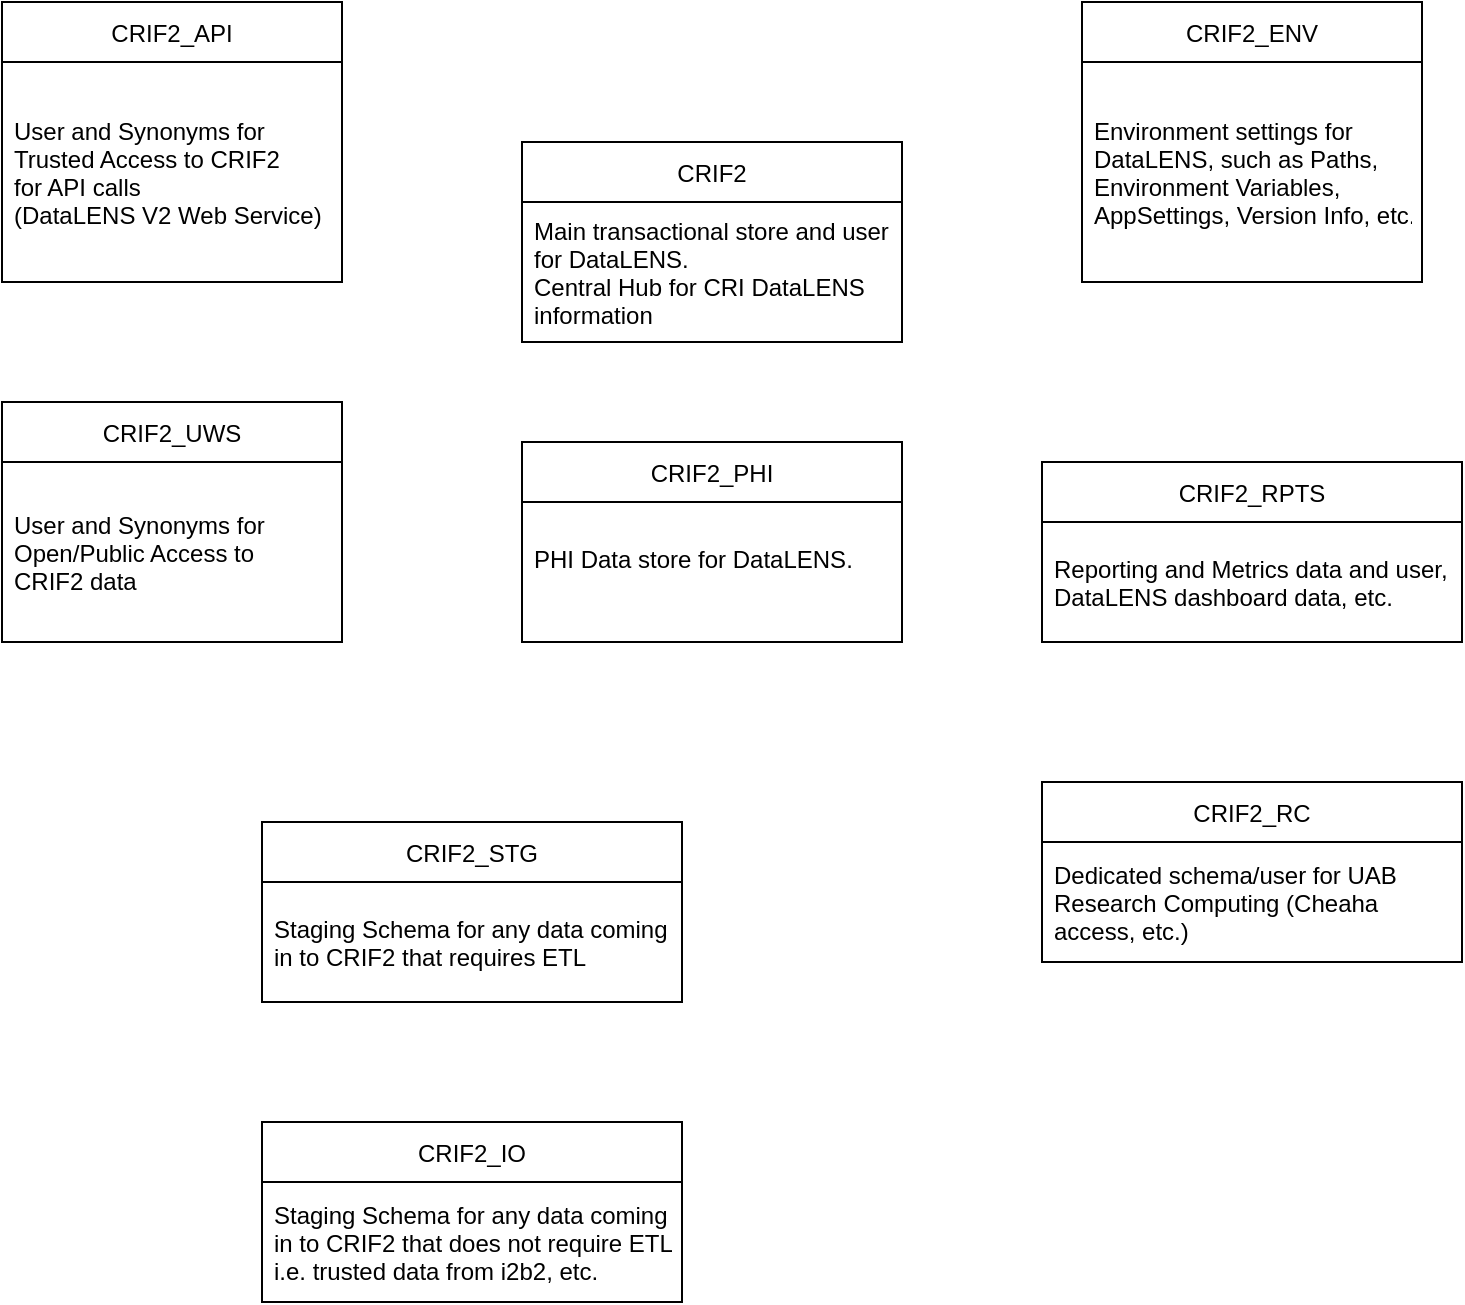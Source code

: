 <mxfile version="20.5.1" type="github" pages="2">
  <diagram id="OJz4E1NRxtN7s5ljRPHN" name="Page-1">
    <mxGraphModel dx="964" dy="962" grid="1" gridSize="10" guides="1" tooltips="1" connect="1" arrows="1" fold="1" page="1" pageScale="1" pageWidth="850" pageHeight="1100" math="0" shadow="0">
      <root>
        <mxCell id="0" />
        <mxCell id="1" parent="0" />
        <mxCell id="JU56AjL8CDwlq6coQP9D-2" value="CRIF2" style="swimlane;fontStyle=0;childLayout=stackLayout;horizontal=1;startSize=30;horizontalStack=0;resizeParent=1;resizeParentMax=0;resizeLast=0;collapsible=1;marginBottom=0;" parent="1" vertex="1">
          <mxGeometry x="330" y="200" width="190" height="100" as="geometry" />
        </mxCell>
        <mxCell id="JU56AjL8CDwlq6coQP9D-3" value="Main transactional store and user&#xa;for DataLENS.&#xa;Central Hub for CRI DataLENS &#xa;information" style="text;strokeColor=none;fillColor=none;align=left;verticalAlign=middle;spacingLeft=4;spacingRight=4;overflow=hidden;points=[[0,0.5],[1,0.5]];portConstraint=eastwest;rotatable=0;" parent="JU56AjL8CDwlq6coQP9D-2" vertex="1">
          <mxGeometry y="30" width="190" height="70" as="geometry" />
        </mxCell>
        <mxCell id="JU56AjL8CDwlq6coQP9D-6" value="CRIF2_API" style="swimlane;fontStyle=0;childLayout=stackLayout;horizontal=1;startSize=30;horizontalStack=0;resizeParent=1;resizeParentMax=0;resizeLast=0;collapsible=1;marginBottom=0;" parent="1" vertex="1">
          <mxGeometry x="70" y="130" width="170" height="140" as="geometry" />
        </mxCell>
        <mxCell id="JU56AjL8CDwlq6coQP9D-7" value="User and Synonyms for &#xa;Trusted Access to CRIF2&#xa;for API calls &#xa;(DataLENS V2 Web Service)" style="text;strokeColor=none;fillColor=none;align=left;verticalAlign=middle;spacingLeft=4;spacingRight=4;overflow=hidden;points=[[0,0.5],[1,0.5]];portConstraint=eastwest;rotatable=0;" parent="JU56AjL8CDwlq6coQP9D-6" vertex="1">
          <mxGeometry y="30" width="170" height="110" as="geometry" />
        </mxCell>
        <mxCell id="JU56AjL8CDwlq6coQP9D-10" value="CRIF2_UWS" style="swimlane;fontStyle=0;childLayout=stackLayout;horizontal=1;startSize=30;horizontalStack=0;resizeParent=1;resizeParentMax=0;resizeLast=0;collapsible=1;marginBottom=0;" parent="1" vertex="1">
          <mxGeometry x="70" y="330" width="170" height="120" as="geometry" />
        </mxCell>
        <mxCell id="JU56AjL8CDwlq6coQP9D-11" value="User and Synonyms for &#xa;Open/Public Access to &#xa;CRIF2 data" style="text;strokeColor=none;fillColor=none;align=left;verticalAlign=middle;spacingLeft=4;spacingRight=4;overflow=hidden;points=[[0,0.5],[1,0.5]];portConstraint=eastwest;rotatable=0;" parent="JU56AjL8CDwlq6coQP9D-10" vertex="1">
          <mxGeometry y="30" width="170" height="90" as="geometry" />
        </mxCell>
        <mxCell id="JU56AjL8CDwlq6coQP9D-14" value="CRIF2_STG" style="swimlane;fontStyle=0;childLayout=stackLayout;horizontal=1;startSize=30;horizontalStack=0;resizeParent=1;resizeParentMax=0;resizeLast=0;collapsible=1;marginBottom=0;" parent="1" vertex="1">
          <mxGeometry x="200" y="540" width="210" height="90" as="geometry" />
        </mxCell>
        <mxCell id="JU56AjL8CDwlq6coQP9D-15" value="Staging Schema for any data coming&#xa;in to CRIF2 that requires ETL" style="text;strokeColor=none;fillColor=none;align=left;verticalAlign=middle;spacingLeft=4;spacingRight=4;overflow=hidden;points=[[0,0.5],[1,0.5]];portConstraint=eastwest;rotatable=0;" parent="JU56AjL8CDwlq6coQP9D-14" vertex="1">
          <mxGeometry y="30" width="210" height="60" as="geometry" />
        </mxCell>
        <mxCell id="JU56AjL8CDwlq6coQP9D-18" value="CRIF2_IO" style="swimlane;fontStyle=0;childLayout=stackLayout;horizontal=1;startSize=30;horizontalStack=0;resizeParent=1;resizeParentMax=0;resizeLast=0;collapsible=1;marginBottom=0;" parent="1" vertex="1">
          <mxGeometry x="200" y="690" width="210" height="90" as="geometry" />
        </mxCell>
        <mxCell id="JU56AjL8CDwlq6coQP9D-19" value="Staging Schema for any data coming&#xa;in to CRIF2 that does not require ETL, &#xa;i.e. trusted data from i2b2, etc." style="text;strokeColor=none;fillColor=none;align=left;verticalAlign=middle;spacingLeft=4;spacingRight=4;overflow=hidden;points=[[0,0.5],[1,0.5]];portConstraint=eastwest;rotatable=0;" parent="JU56AjL8CDwlq6coQP9D-18" vertex="1">
          <mxGeometry y="30" width="210" height="60" as="geometry" />
        </mxCell>
        <mxCell id="JU56AjL8CDwlq6coQP9D-20" value="CRIF2_ENV" style="swimlane;fontStyle=0;childLayout=stackLayout;horizontal=1;startSize=30;horizontalStack=0;resizeParent=1;resizeParentMax=0;resizeLast=0;collapsible=1;marginBottom=0;" parent="1" vertex="1">
          <mxGeometry x="610" y="130" width="170" height="140" as="geometry" />
        </mxCell>
        <mxCell id="JU56AjL8CDwlq6coQP9D-21" value="Environment settings for &#xa;DataLENS, such as Paths, &#xa;Environment Variables, &#xa;AppSettings, Version Info, etc." style="text;strokeColor=none;fillColor=none;align=left;verticalAlign=middle;spacingLeft=4;spacingRight=4;overflow=hidden;points=[[0,0.5],[1,0.5]];portConstraint=eastwest;rotatable=0;" parent="JU56AjL8CDwlq6coQP9D-20" vertex="1">
          <mxGeometry y="30" width="170" height="110" as="geometry" />
        </mxCell>
        <mxCell id="JU56AjL8CDwlq6coQP9D-22" value="CRIF2_RPTS" style="swimlane;fontStyle=0;childLayout=stackLayout;horizontal=1;startSize=30;horizontalStack=0;resizeParent=1;resizeParentMax=0;resizeLast=0;collapsible=1;marginBottom=0;" parent="1" vertex="1">
          <mxGeometry x="590" y="360" width="210" height="90" as="geometry" />
        </mxCell>
        <mxCell id="JU56AjL8CDwlq6coQP9D-23" value="Reporting and Metrics data and user,&#xa;DataLENS dashboard data, etc." style="text;strokeColor=none;fillColor=none;align=left;verticalAlign=middle;spacingLeft=4;spacingRight=4;overflow=hidden;points=[[0,0.5],[1,0.5]];portConstraint=eastwest;rotatable=0;" parent="JU56AjL8CDwlq6coQP9D-22" vertex="1">
          <mxGeometry y="30" width="210" height="60" as="geometry" />
        </mxCell>
        <mxCell id="JU56AjL8CDwlq6coQP9D-24" value="CRIF2_PHI" style="swimlane;fontStyle=0;childLayout=stackLayout;horizontal=1;startSize=30;horizontalStack=0;resizeParent=1;resizeParentMax=0;resizeLast=0;collapsible=1;marginBottom=0;" parent="1" vertex="1">
          <mxGeometry x="330" y="350" width="190" height="100" as="geometry" />
        </mxCell>
        <mxCell id="JU56AjL8CDwlq6coQP9D-25" value="PHI Data store for DataLENS.&#xa;" style="text;strokeColor=none;fillColor=none;align=left;verticalAlign=middle;spacingLeft=4;spacingRight=4;overflow=hidden;points=[[0,0.5],[1,0.5]];portConstraint=eastwest;rotatable=0;" parent="JU56AjL8CDwlq6coQP9D-24" vertex="1">
          <mxGeometry y="30" width="190" height="70" as="geometry" />
        </mxCell>
        <mxCell id="JU56AjL8CDwlq6coQP9D-26" value="CRIF2_RC" style="swimlane;fontStyle=0;childLayout=stackLayout;horizontal=1;startSize=30;horizontalStack=0;resizeParent=1;resizeParentMax=0;resizeLast=0;collapsible=1;marginBottom=0;" parent="1" vertex="1">
          <mxGeometry x="590" y="520" width="210" height="90" as="geometry" />
        </mxCell>
        <mxCell id="JU56AjL8CDwlq6coQP9D-27" value="Dedicated schema/user for UAB &#xa;Research Computing (Cheaha &#xa;access, etc.)" style="text;strokeColor=none;fillColor=none;align=left;verticalAlign=middle;spacingLeft=4;spacingRight=4;overflow=hidden;points=[[0,0.5],[1,0.5]];portConstraint=eastwest;rotatable=0;" parent="JU56AjL8CDwlq6coQP9D-26" vertex="1">
          <mxGeometry y="30" width="210" height="60" as="geometry" />
        </mxCell>
      </root>
    </mxGraphModel>
  </diagram>
  <diagram name="Copy of Page-1" id="iCe0q4KFhSxBiSJ1vBbM">
    <mxGraphModel dx="1142" dy="962" grid="1" gridSize="10" guides="1" tooltips="1" connect="1" arrows="1" fold="1" page="1" pageScale="1" pageWidth="1100" pageHeight="850" math="0" shadow="0">
      <root>
        <mxCell id="Q0df7IfdMo-g2zNULpji-0" />
        <mxCell id="Q0df7IfdMo-g2zNULpji-1" parent="Q0df7IfdMo-g2zNULpji-0" />
        <mxCell id="fUj6VVraK2hkdUocLC9V-0" value="Main CRI Data Stores for DataLENS" style="swimlane;horizontal=0;fillColor=#f5f5f5;strokeColor=#666666;fontColor=#333333;" vertex="1" parent="Q0df7IfdMo-g2zNULpji-1">
          <mxGeometry x="60" y="10" width="1025" height="290" as="geometry" />
        </mxCell>
        <mxCell id="Q0df7IfdMo-g2zNULpji-2" value="CRIF2" style="swimlane;fontStyle=0;childLayout=stackLayout;horizontal=1;startSize=30;horizontalStack=0;resizeParent=1;resizeParentMax=0;resizeLast=0;collapsible=1;marginBottom=0;fillColor=#d5e8d4;strokeColor=#82b366;" vertex="1" parent="fUj6VVraK2hkdUocLC9V-0">
          <mxGeometry x="55" y="60" width="190" height="100" as="geometry" />
        </mxCell>
        <mxCell id="Q0df7IfdMo-g2zNULpji-3" value="Main transactional store and user&#xa;for DataLENS.&#xa;Central Hub for CRI DataLENS &#xa;information" style="text;strokeColor=none;fillColor=none;align=left;verticalAlign=middle;spacingLeft=4;spacingRight=4;overflow=hidden;points=[[0,0.5],[1,0.5]];portConstraint=eastwest;rotatable=0;" vertex="1" parent="Q0df7IfdMo-g2zNULpji-2">
          <mxGeometry y="30" width="190" height="70" as="geometry" />
        </mxCell>
        <mxCell id="Q0df7IfdMo-g2zNULpji-16" value="CRIF2_PHI" style="swimlane;fontStyle=0;childLayout=stackLayout;horizontal=1;startSize=30;horizontalStack=0;resizeParent=1;resizeParentMax=0;resizeLast=0;collapsible=1;marginBottom=0;fillColor=#d5e8d4;strokeColor=#82b366;" vertex="1" parent="fUj6VVraK2hkdUocLC9V-0">
          <mxGeometry x="292.5" y="60" width="190" height="100" as="geometry" />
        </mxCell>
        <mxCell id="Q0df7IfdMo-g2zNULpji-17" value="PHI Data store for DataLENS.&#xa;" style="text;strokeColor=none;fillColor=none;align=left;verticalAlign=middle;spacingLeft=4;spacingRight=4;overflow=hidden;points=[[0,0.5],[1,0.5]];portConstraint=eastwest;rotatable=0;" vertex="1" parent="Q0df7IfdMo-g2zNULpji-16">
          <mxGeometry y="30" width="190" height="70" as="geometry" />
        </mxCell>
        <mxCell id="Q0df7IfdMo-g2zNULpji-12" value="CRIF2_ENV" style="swimlane;fontStyle=0;childLayout=stackLayout;horizontal=1;startSize=30;horizontalStack=0;resizeParent=1;resizeParentMax=0;resizeLast=0;collapsible=1;marginBottom=0;fillColor=#d5e8d4;strokeColor=#82b366;" vertex="1" parent="fUj6VVraK2hkdUocLC9V-0">
          <mxGeometry x="555" y="40" width="170" height="140" as="geometry" />
        </mxCell>
        <mxCell id="Q0df7IfdMo-g2zNULpji-13" value="Environment settings for &#xa;DataLENS, such as Paths, &#xa;Environment Variables, &#xa;AppSettings, Version Info, etc." style="text;strokeColor=none;fillColor=none;align=left;verticalAlign=middle;spacingLeft=4;spacingRight=4;overflow=hidden;points=[[0,0.5],[1,0.5]];portConstraint=eastwest;rotatable=0;" vertex="1" parent="Q0df7IfdMo-g2zNULpji-12">
          <mxGeometry y="30" width="170" height="110" as="geometry" />
        </mxCell>
        <mxCell id="Q0df7IfdMo-g2zNULpji-14" value="CRIF2_RPTS" style="swimlane;fontStyle=0;childLayout=stackLayout;horizontal=1;startSize=30;horizontalStack=0;resizeParent=1;resizeParentMax=0;resizeLast=0;collapsible=1;marginBottom=0;fillColor=#d5e8d4;strokeColor=#82b366;" vertex="1" parent="fUj6VVraK2hkdUocLC9V-0">
          <mxGeometry x="775" y="65" width="210" height="90" as="geometry" />
        </mxCell>
        <mxCell id="Q0df7IfdMo-g2zNULpji-15" value="Reporting and Metrics data and user,&#xa;DataLENS dashboard data, etc." style="text;strokeColor=none;fillColor=none;align=left;verticalAlign=middle;spacingLeft=4;spacingRight=4;overflow=hidden;points=[[0,0.5],[1,0.5]];portConstraint=eastwest;rotatable=0;" vertex="1" parent="Q0df7IfdMo-g2zNULpji-14">
          <mxGeometry y="30" width="210" height="60" as="geometry" />
        </mxCell>
        <mxCell id="fUj6VVraK2hkdUocLC9V-4" style="edgeStyle=orthogonalEdgeStyle;rounded=0;orthogonalLoop=1;jettySize=auto;html=1;exitX=0.5;exitY=0;exitDx=0;exitDy=0;startArrow=classic;startFill=1;entryX=0.75;entryY=1;entryDx=0;entryDy=0;strokeWidth=3;strokeColor=#CCCCCC;" edge="1" parent="Q0df7IfdMo-g2zNULpji-1" source="fUj6VVraK2hkdUocLC9V-2" target="fUj6VVraK2hkdUocLC9V-0">
          <mxGeometry relative="1" as="geometry">
            <mxPoint x="925" y="310" as="targetPoint" />
          </mxGeometry>
        </mxCell>
        <mxCell id="fUj6VVraK2hkdUocLC9V-2" value="Direct Schema Access" style="swimlane;fillColor=#f5f5f5;fontColor=#333333;strokeColor=#666666;" vertex="1" parent="Q0df7IfdMo-g2zNULpji-1">
          <mxGeometry x="780" y="390" width="290" height="310" as="geometry" />
        </mxCell>
        <mxCell id="Q0df7IfdMo-g2zNULpji-8" value="CRIF2_STG" style="swimlane;fontStyle=0;childLayout=stackLayout;horizontal=1;startSize=30;horizontalStack=0;resizeParent=1;resizeParentMax=0;resizeLast=0;collapsible=1;marginBottom=0;fillColor=#e1d5e7;strokeColor=#9673a6;" vertex="1" parent="fUj6VVraK2hkdUocLC9V-2">
          <mxGeometry x="40" y="190" width="210" height="90" as="geometry" />
        </mxCell>
        <mxCell id="Q0df7IfdMo-g2zNULpji-9" value="Staging Schema for any data coming&#xa;in to CRIF2 that requires ETL" style="text;strokeColor=none;fillColor=none;align=left;verticalAlign=middle;spacingLeft=4;spacingRight=4;overflow=hidden;points=[[0,0.5],[1,0.5]];portConstraint=eastwest;rotatable=0;" vertex="1" parent="Q0df7IfdMo-g2zNULpji-8">
          <mxGeometry y="30" width="210" height="60" as="geometry" />
        </mxCell>
        <mxCell id="Q0df7IfdMo-g2zNULpji-10" value="CRIF2_IO" style="swimlane;fontStyle=0;childLayout=stackLayout;horizontal=1;startSize=30;horizontalStack=0;resizeParent=1;resizeParentMax=0;resizeLast=0;collapsible=1;marginBottom=0;fillColor=#e1d5e7;strokeColor=#9673a6;" vertex="1" parent="fUj6VVraK2hkdUocLC9V-2">
          <mxGeometry x="40" y="60" width="210" height="90" as="geometry" />
        </mxCell>
        <mxCell id="Q0df7IfdMo-g2zNULpji-11" value="Staging Schema for any data coming&#xa;in to CRIF2 that does not require ETL, &#xa;i.e. trusted data from i2b2, etc." style="text;strokeColor=none;fillColor=none;align=left;verticalAlign=middle;spacingLeft=4;spacingRight=4;overflow=hidden;points=[[0,0.5],[1,0.5]];portConstraint=eastwest;rotatable=0;" vertex="1" parent="Q0df7IfdMo-g2zNULpji-10">
          <mxGeometry y="30" width="210" height="60" as="geometry" />
        </mxCell>
        <mxCell id="fUj6VVraK2hkdUocLC9V-5" style="edgeStyle=orthogonalEdgeStyle;rounded=0;orthogonalLoop=1;jettySize=auto;html=1;exitX=0.5;exitY=0;exitDx=0;exitDy=0;startArrow=classic;startFill=1;entryX=0.25;entryY=1;entryDx=0;entryDy=0;strokeWidth=3;strokeColor=#CCCCCC;" edge="1" parent="Q0df7IfdMo-g2zNULpji-1" source="fUj6VVraK2hkdUocLC9V-3" target="fUj6VVraK2hkdUocLC9V-0">
          <mxGeometry relative="1" as="geometry">
            <mxPoint x="400" y="280" as="targetPoint" />
          </mxGeometry>
        </mxCell>
        <mxCell id="fUj6VVraK2hkdUocLC9V-3" value="Web Service API" style="swimlane;fillColor=#f5f5f5;fontColor=#333333;strokeColor=#666666;" vertex="1" parent="Q0df7IfdMo-g2zNULpji-1">
          <mxGeometry x="45" y="390" width="695" height="250" as="geometry" />
        </mxCell>
        <mxCell id="Q0df7IfdMo-g2zNULpji-4" value="CRIF2_API" style="swimlane;fontStyle=0;childLayout=stackLayout;horizontal=1;startSize=30;horizontalStack=0;resizeParent=1;resizeParentMax=0;resizeLast=0;collapsible=1;marginBottom=0;fillColor=#dae8fc;strokeColor=#6c8ebf;" vertex="1" parent="fUj6VVraK2hkdUocLC9V-3">
          <mxGeometry x="45" y="60" width="170" height="140" as="geometry" />
        </mxCell>
        <mxCell id="Q0df7IfdMo-g2zNULpji-5" value="User and Synonyms for &#xa;Trusted Access to CRIF2&#xa;for API calls &#xa;(DataLENS V2 Web Service)" style="text;strokeColor=none;fillColor=none;align=left;verticalAlign=middle;spacingLeft=4;spacingRight=4;overflow=hidden;points=[[0,0.5],[1,0.5]];portConstraint=eastwest;rotatable=0;" vertex="1" parent="Q0df7IfdMo-g2zNULpji-4">
          <mxGeometry y="30" width="170" height="110" as="geometry" />
        </mxCell>
        <mxCell id="Q0df7IfdMo-g2zNULpji-6" value="CRIF2_UWS" style="swimlane;fontStyle=0;childLayout=stackLayout;horizontal=1;startSize=30;horizontalStack=0;resizeParent=1;resizeParentMax=0;resizeLast=0;collapsible=1;marginBottom=0;fillColor=#dae8fc;strokeColor=#6c8ebf;" vertex="1" parent="fUj6VVraK2hkdUocLC9V-3">
          <mxGeometry x="252.5" y="60" width="170" height="120" as="geometry" />
        </mxCell>
        <mxCell id="Q0df7IfdMo-g2zNULpji-7" value="User and Synonyms for &#xa;Open/Public Access to &#xa;CRIF2 data" style="text;strokeColor=none;fillColor=none;align=left;verticalAlign=middle;spacingLeft=4;spacingRight=4;overflow=hidden;points=[[0,0.5],[1,0.5]];portConstraint=eastwest;rotatable=0;" vertex="1" parent="Q0df7IfdMo-g2zNULpji-6">
          <mxGeometry y="30" width="170" height="90" as="geometry" />
        </mxCell>
        <mxCell id="Q0df7IfdMo-g2zNULpji-18" value="CRIF2_RC" style="swimlane;fontStyle=0;childLayout=stackLayout;horizontal=1;startSize=30;horizontalStack=0;resizeParent=1;resizeParentMax=0;resizeLast=0;collapsible=1;marginBottom=0;fillColor=#dae8fc;strokeColor=#6c8ebf;" vertex="1" parent="fUj6VVraK2hkdUocLC9V-3">
          <mxGeometry x="455" y="60" width="210" height="90" as="geometry" />
        </mxCell>
        <mxCell id="Q0df7IfdMo-g2zNULpji-19" value="Dedicated schema/user for UAB &#xa;Research Computing (Cheaha &#xa;access, etc.)" style="text;strokeColor=none;fillColor=none;align=left;verticalAlign=middle;spacingLeft=4;spacingRight=4;overflow=hidden;points=[[0,0.5],[1,0.5]];portConstraint=eastwest;rotatable=0;" vertex="1" parent="Q0df7IfdMo-g2zNULpji-18">
          <mxGeometry y="30" width="210" height="60" as="geometry" />
        </mxCell>
        <mxCell id="fUj6VVraK2hkdUocLC9V-7" style="edgeStyle=orthogonalEdgeStyle;rounded=0;orthogonalLoop=1;jettySize=auto;html=1;exitX=0.5;exitY=0;exitDx=0;exitDy=0;entryX=0.471;entryY=1;entryDx=0;entryDy=0;entryPerimeter=0;strokeColor=#CCCCCC;strokeWidth=3;startArrow=classic;startFill=1;" edge="1" parent="Q0df7IfdMo-g2zNULpji-1" source="fUj6VVraK2hkdUocLC9V-6" target="Q0df7IfdMo-g2zNULpji-5">
          <mxGeometry relative="1" as="geometry" />
        </mxCell>
        <mxCell id="fUj6VVraK2hkdUocLC9V-6" value="DataLENS&lt;br&gt;Web Application" style="rounded=1;whiteSpace=wrap;html=1;fillColor=#ffe6cc;strokeColor=#d79b00;" vertex="1" parent="Q0df7IfdMo-g2zNULpji-1">
          <mxGeometry x="110" y="700" width="120" height="60" as="geometry" />
        </mxCell>
        <mxCell id="fUj6VVraK2hkdUocLC9V-9" style="edgeStyle=orthogonalEdgeStyle;rounded=0;orthogonalLoop=1;jettySize=auto;html=1;exitX=0.5;exitY=0;exitDx=0;exitDy=0;entryX=0.485;entryY=1;entryDx=0;entryDy=0;entryPerimeter=0;strokeColor=#CCCCCC;strokeWidth=3;startArrow=classic;startFill=1;" edge="1" parent="Q0df7IfdMo-g2zNULpji-1" source="fUj6VVraK2hkdUocLC9V-8" target="Q0df7IfdMo-g2zNULpji-7">
          <mxGeometry relative="1" as="geometry" />
        </mxCell>
        <mxCell id="fUj6VVraK2hkdUocLC9V-8" value="External Consumer?" style="rounded=1;whiteSpace=wrap;html=1;fillColor=#ffe6cc;strokeColor=#d79b00;" vertex="1" parent="Q0df7IfdMo-g2zNULpji-1">
          <mxGeometry x="320" y="700" width="120" height="60" as="geometry" />
        </mxCell>
        <mxCell id="fUj6VVraK2hkdUocLC9V-11" style="edgeStyle=orthogonalEdgeStyle;rounded=0;orthogonalLoop=1;jettySize=auto;html=1;exitX=0.5;exitY=0;exitDx=0;exitDy=0;entryX=0.474;entryY=1;entryDx=0;entryDy=0;entryPerimeter=0;strokeColor=#CCCCCC;strokeWidth=3;startArrow=classic;startFill=1;" edge="1" parent="Q0df7IfdMo-g2zNULpji-1" source="fUj6VVraK2hkdUocLC9V-10" target="Q0df7IfdMo-g2zNULpji-19">
          <mxGeometry relative="1" as="geometry" />
        </mxCell>
        <mxCell id="fUj6VVraK2hkdUocLC9V-10" value="Cheaha" style="rounded=1;whiteSpace=wrap;html=1;fillColor=#ffe6cc;strokeColor=#d79b00;" vertex="1" parent="Q0df7IfdMo-g2zNULpji-1">
          <mxGeometry x="540" y="700" width="120" height="60" as="geometry" />
        </mxCell>
        <mxCell id="fUj6VVraK2hkdUocLC9V-15" style="rounded=0;orthogonalLoop=1;jettySize=auto;html=1;exitX=0.5;exitY=0;exitDx=0;exitDy=0;entryX=0.245;entryY=1.05;entryDx=0;entryDy=0;entryPerimeter=0;strokeColor=#CCCCCC;strokeWidth=3;startArrow=classic;startFill=1;" edge="1" parent="Q0df7IfdMo-g2zNULpji-1" source="fUj6VVraK2hkdUocLC9V-12" target="Q0df7IfdMo-g2zNULpji-9">
          <mxGeometry relative="1" as="geometry" />
        </mxCell>
        <mxCell id="fUj6VVraK2hkdUocLC9V-12" value="i2b2" style="rounded=1;whiteSpace=wrap;html=1;fillColor=#ffe6cc;strokeColor=#d79b00;" vertex="1" parent="Q0df7IfdMo-g2zNULpji-1">
          <mxGeometry x="730" y="730" width="120" height="60" as="geometry" />
        </mxCell>
        <mxCell id="fUj6VVraK2hkdUocLC9V-16" style="edgeStyle=none;rounded=0;orthogonalLoop=1;jettySize=auto;html=1;exitX=0.5;exitY=0;exitDx=0;exitDy=0;strokeColor=#CCCCCC;strokeWidth=3;startArrow=classic;startFill=1;" edge="1" parent="Q0df7IfdMo-g2zNULpji-1" source="fUj6VVraK2hkdUocLC9V-13">
          <mxGeometry relative="1" as="geometry">
            <mxPoint x="930" y="670" as="targetPoint" />
          </mxGeometry>
        </mxCell>
        <mxCell id="fUj6VVraK2hkdUocLC9V-13" value="OnCore" style="rounded=1;whiteSpace=wrap;html=1;fillColor=#ffe6cc;strokeColor=#d79b00;" vertex="1" parent="Q0df7IfdMo-g2zNULpji-1">
          <mxGeometry x="870" y="730" width="120" height="60" as="geometry" />
        </mxCell>
        <mxCell id="fUj6VVraK2hkdUocLC9V-17" style="edgeStyle=none;rounded=0;orthogonalLoop=1;jettySize=auto;html=1;exitX=0.5;exitY=0;exitDx=0;exitDy=0;strokeColor=#CCCCCC;strokeWidth=3;startArrow=classic;startFill=1;entryX=0.836;entryY=1.05;entryDx=0;entryDy=0;entryPerimeter=0;" edge="1" parent="Q0df7IfdMo-g2zNULpji-1" source="fUj6VVraK2hkdUocLC9V-14" target="Q0df7IfdMo-g2zNULpji-9">
          <mxGeometry relative="1" as="geometry">
            <mxPoint x="930" y="670" as="targetPoint" />
          </mxGeometry>
        </mxCell>
        <mxCell id="fUj6VVraK2hkdUocLC9V-14" value="IRAP" style="rounded=1;whiteSpace=wrap;html=1;fillColor=#ffe6cc;strokeColor=#d79b00;" vertex="1" parent="Q0df7IfdMo-g2zNULpji-1">
          <mxGeometry x="1020" y="730" width="120" height="60" as="geometry" />
        </mxCell>
      </root>
    </mxGraphModel>
  </diagram>
</mxfile>
